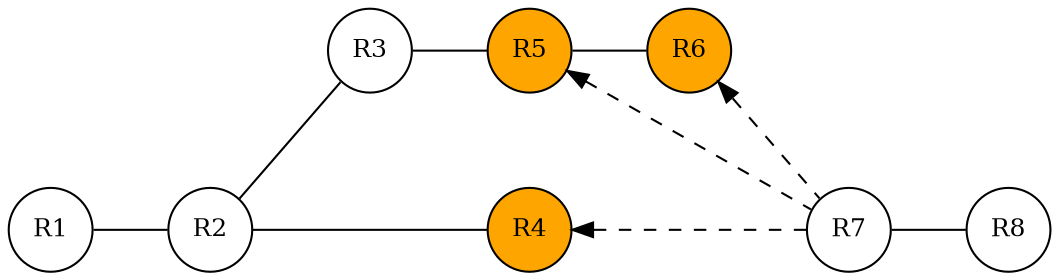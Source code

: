 digraph svn_merge {
        rankdir="LR";
        bgcolor="transparent";

        node[width=0.5,height=0.5, shape=circle,fontsize=12.0];
        edge[weight=2,arrowhead=none];
        
        "3"[label="R3",group="branch"];
        "4"[label="R4",group="branch",fillcolor=orange, style=filled];
        "5"[label="R5",group="branch",fillcolor=orange, style=filled];
        "6"[label="R6",group="branch",fillcolor=orange, style=filled];
        
        "1"[label="R1",group="master"];
        "2"[label="R2",group="master"];
        "4"[label="R4",group="master"];
        "7"[label="R7",group="master"];
        "8"[label="R8",group="master"];
        
        "1" -> "2";
        "2" -> "4";
        "7" -> "8";
        "2" -> "3";
        "3" -> "5";
        "5" -> "6";
        
        edge[weight=2,arrowhead=normal, dir=back, style=dashed];
        "4" -> "7";
        "6" -> "7";
        "5" -> "7";
}

digraph svn_reintegrate {
        rankdir="LR";
        bgcolor="transparent";
        
        node[width=0.5,height=0.5, shape=circle,fontsize=12.0];
        edge[weight=2,arrowhead=none];

        "3"[label="R3",group="branch",fillcolor=orange, style=filled];
        "4"[label="R4",group="branch",fillcolor=orange, style=filled];
        "5"[label="R5",group="branch",fillcolor=orange, style=filled];
        "6"[label="R6",group="branch",fillcolor=orange, style=filled];
        
        "1"[label="R1",group="master"];
        "2"[label="R2",group="master"];
        "4"[label="R4",group="master"];
        "7"[label="R7",group="master"];
        "8"[label="R8",group="master"];


        "1" -> "2";
        "2" -> "4";
        "7" -> "8";

        "2" -> "3";
        "3" -> "5";
        "5" -> "6";


        edge[weight=2,arrowhead=normal, dir=back, style=dashed];
        "3" -> "7";
        "4" -> "7";
        "6" -> "7";
        "5" -> "7";
}